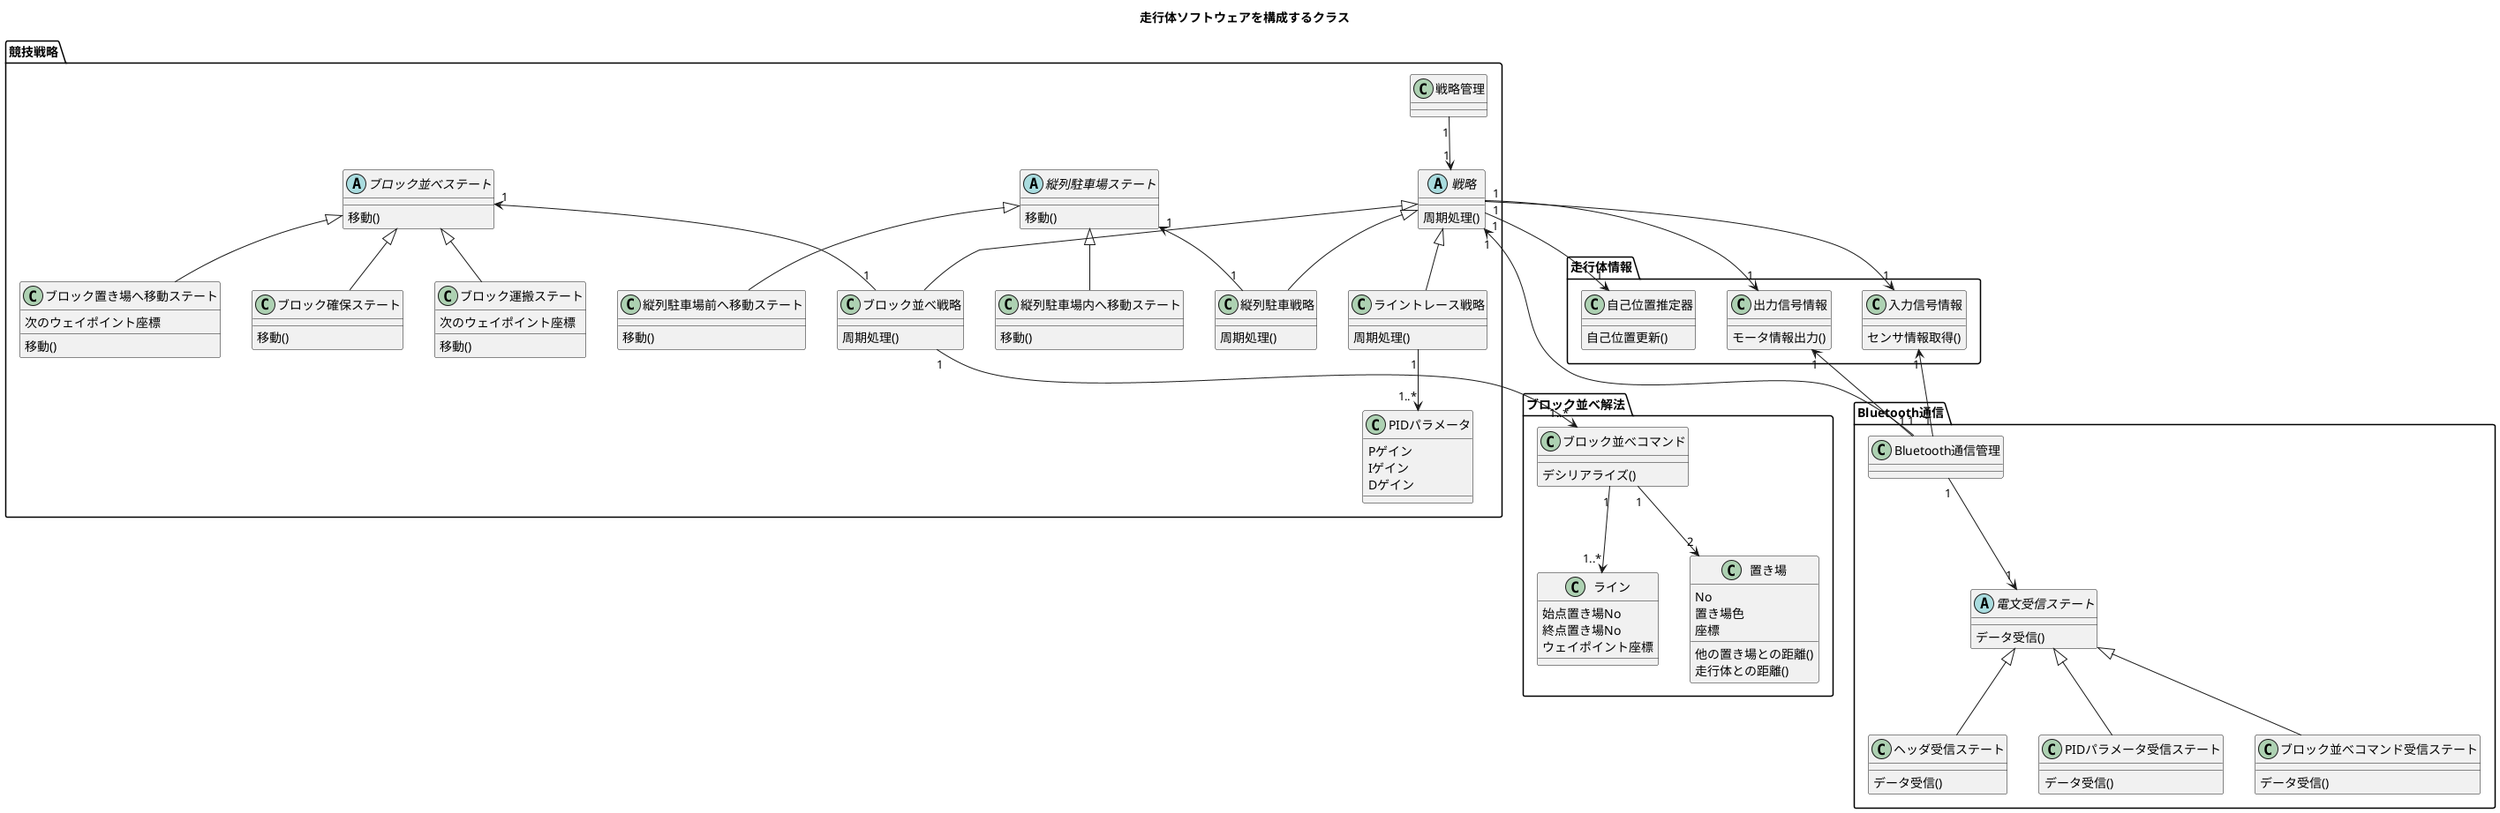 @startuml

title 走行体ソフトウェアを構成するクラス

package 走行体情報{
    class 入力信号情報{
        センサ情報取得()
    }

    class 出力信号情報{
        モータ情報出力()
    }

    class 自己位置推定器{
        自己位置更新()
    }

}



package Bluetooth通信{
    class Bluetooth通信管理{
    } 

    abstract 電文受信ステート{
        データ受信()
    }

    class ヘッダ受信ステート{
        データ受信()
    }

    class PIDパラメータ受信ステート{
        データ受信()
    }

    class ブロック並べコマンド受信ステート{
        データ受信()
    }

    Bluetooth通信管理 "1" --> "1" 電文受信ステート
    電文受信ステート <|-- ヘッダ受信ステート
    電文受信ステート <|-- PIDパラメータ受信ステート
    電文受信ステート <|-- ブロック並べコマンド受信ステート
}

    Bluetooth通信管理 "1" -u-> "1" 出力信号情報
    Bluetooth通信管理 "1" -u-> "1" 入力信号情報


package 競技戦略{
    class 戦略管理 {
    }

    abstract 戦略{
        周期処理()
    }

    class ライントレース戦略{
        周期処理()
    }

    class PIDパラメータ{
        Pゲイン
        Iゲイン
        Dゲイン
    }

    class 縦列駐車戦略{
        周期処理()
    }

    abstract 縦列駐車場ステート{
        移動()

    }

    class 縦列駐車場前へ移動ステート{
        移動()

    }

    class 縦列駐車場内へ移動ステート{
        移動()
    }

    縦列駐車場ステート "1" <-d- "1" 縦列駐車戦略
    縦列駐車場ステート <|-- 縦列駐車場前へ移動ステート
    縦列駐車場ステート <|-- 縦列駐車場内へ移動ステート
    

    class ブロック並べ戦略{
        周期処理()
    }

    abstract ブロック並べステート{
        移動()
    }

    class ブロック確保ステート{
        移動()
    }

    class ブロック運搬ステート{
        次のウェイポイント座標
        移動()
    }

    class ブロック置き場へ移動ステート{
        次のウェイポイント座標
        移動()
    }

    ブロック並べステート "1" <-d- "1" ブロック並べ戦略 
    ブロック並べステート <|-- ブロック確保ステート
    ブロック並べステート <|-- ブロック運搬ステート
    ブロック並べステート <|-- ブロック置き場へ移動ステート  
}

戦略管理 "1"-->"1" 戦略
戦略 <|-- 縦列駐車戦略
ライントレース戦略 "1"-->"1..*" PIDパラメータ
戦略 <|-- ライントレース戦略
戦略 "1" --> "1" 自己位置推定器  
戦略 "1" --> "1" 出力信号情報
戦略 "1" --> "1" 入力信号情報
Bluetooth通信管理 "1" --> "1" 戦略

package ブロック並べ解法{
    class ブロック並べコマンド{
        デシリアライズ()
    }

    戦略 <|-- ブロック並べ戦略
    ブロック並べ戦略 "1"-d->"1..*" ブロック並べコマンド
    ブロック並べコマンド "1"-->"1..*" ライン 
    ブロック並べコマンド "1"-->"2" 置き場

  class 置き場{
        No
        置き場色
        座標
        他の置き場との距離()
        走行体との距離()
    }

        class ライン{
        始点置き場No
        終点置き場No
        ウェイポイント座標
    }
}

@enduml